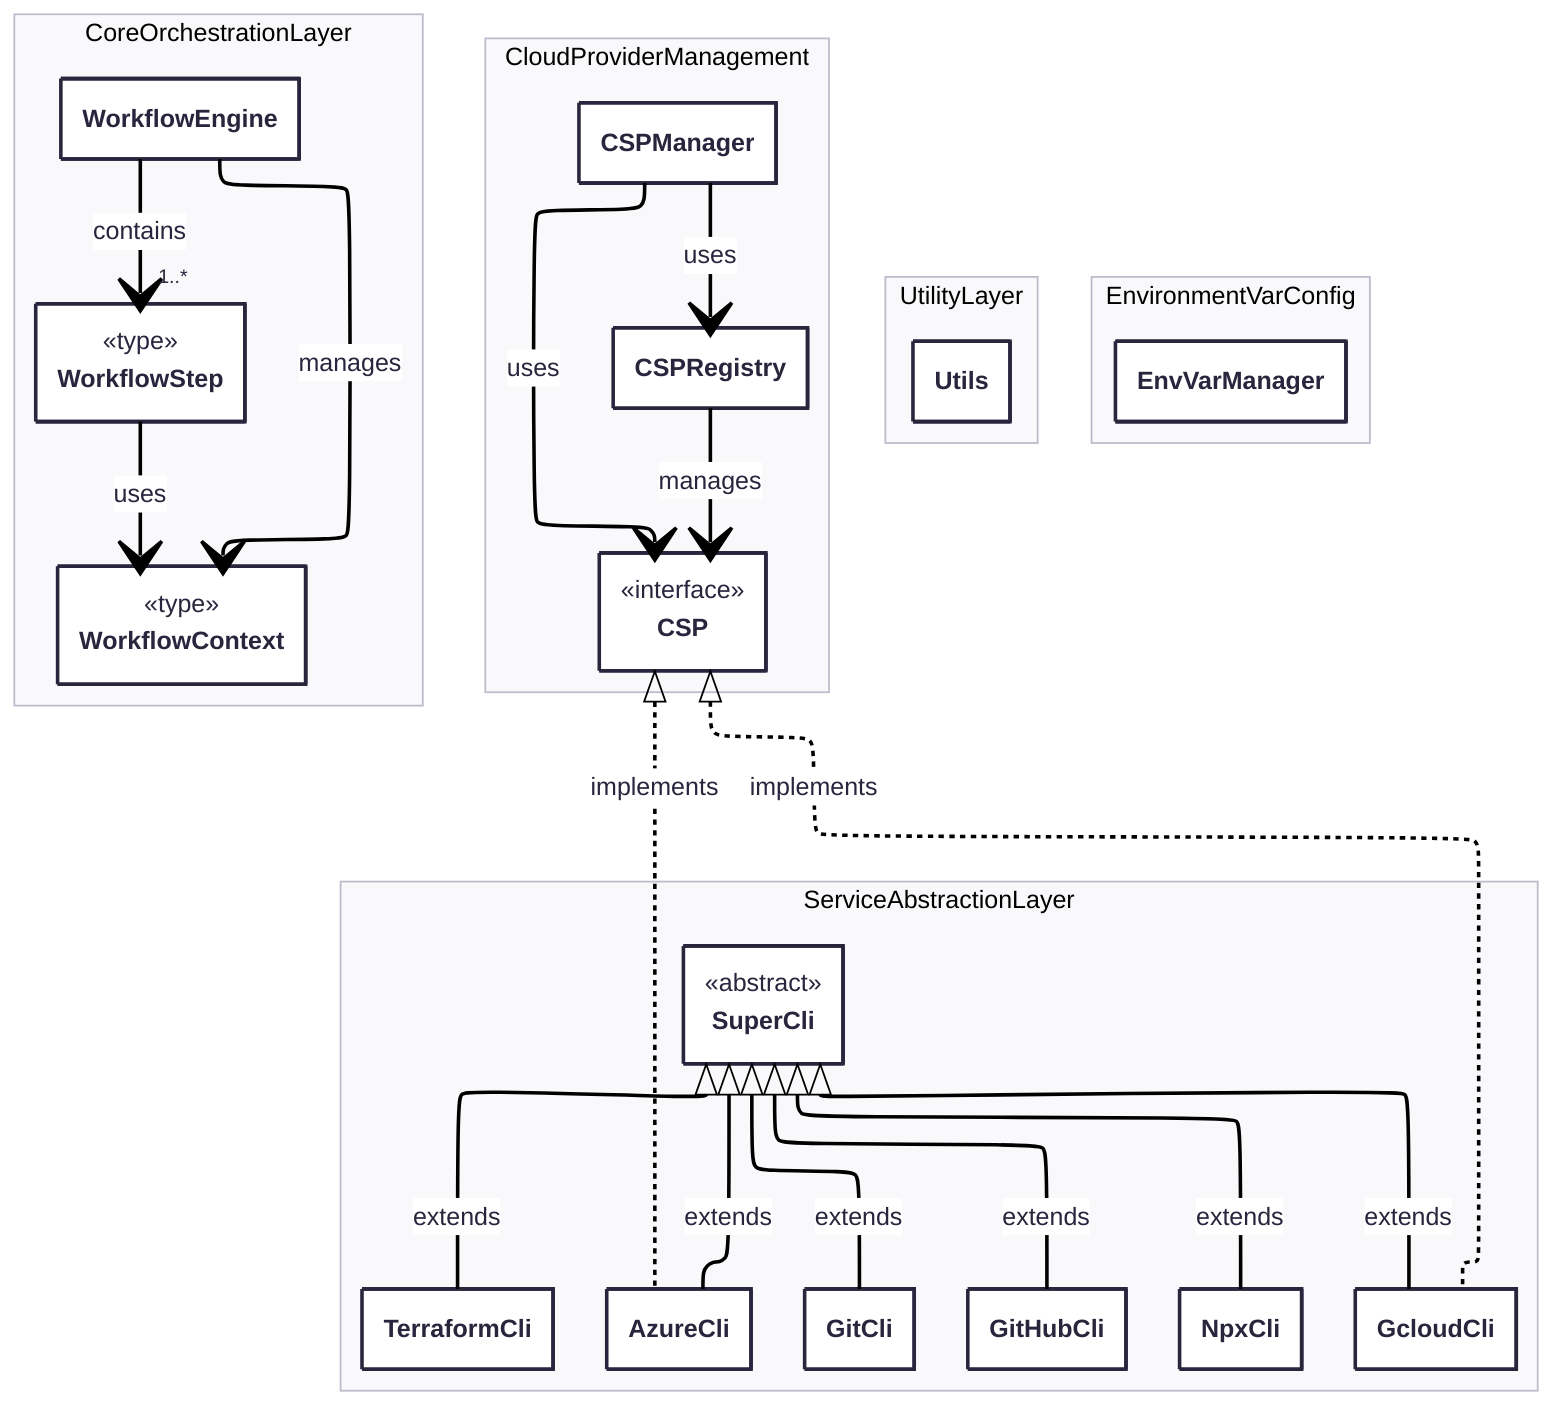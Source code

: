 ---
config:
  theme: redux
  look: classic
  layout: elk
  class:
    hideEmptyMembersBox: true
---
classDiagram
direction TB
	namespace CoreOrchestrationLayer {
        class WorkflowEngine {
        }
        class WorkflowStep {
        }
        class WorkflowContext {
        }
	}
	namespace CloudProviderManagement {
        class CSPManager {
        }
        class CSPRegistry {
        }
        class CSP {
        }
	}
	namespace ServiceAbstractionLayer {
        class SuperCli {
        }
        class GitHubCli {
        }
        class TerraformCli {
        }
        class GitCli {
        }
        class NpxCli {
        }
        class AzureCli {
        }
        class GcloudCli {
        }
	}
	namespace UtilityLayer {
        class Utils {
        }
	}
	namespace EnvironmentVarConfig {
        class EnvVarManager {
        }
	}
	<<type>> WorkflowStep
	<<type>> WorkflowContext
	<<interface>> CSP
	<<abstract>> SuperCli
        WorkflowEngine --> "1..*" WorkflowStep : contains
        WorkflowEngine --> WorkflowContext : manages
        WorkflowStep --> WorkflowContext : uses
        SuperCli <|-- GitCli : extends
        SuperCli <|-- GitHubCli : extends
        SuperCli <|-- TerraformCli : extends
        SuperCli <|-- NpxCli : extends
        SuperCli <|-- GcloudCli : extends
        SuperCli <|-- AzureCli : extends
        CSP <|.. GcloudCli : implements
        CSP <|.. AzureCli : implements
        CSPManager --> CSPRegistry : uses
        CSPRegistry --> CSP : manages
        CSPManager --> CSP : uses
